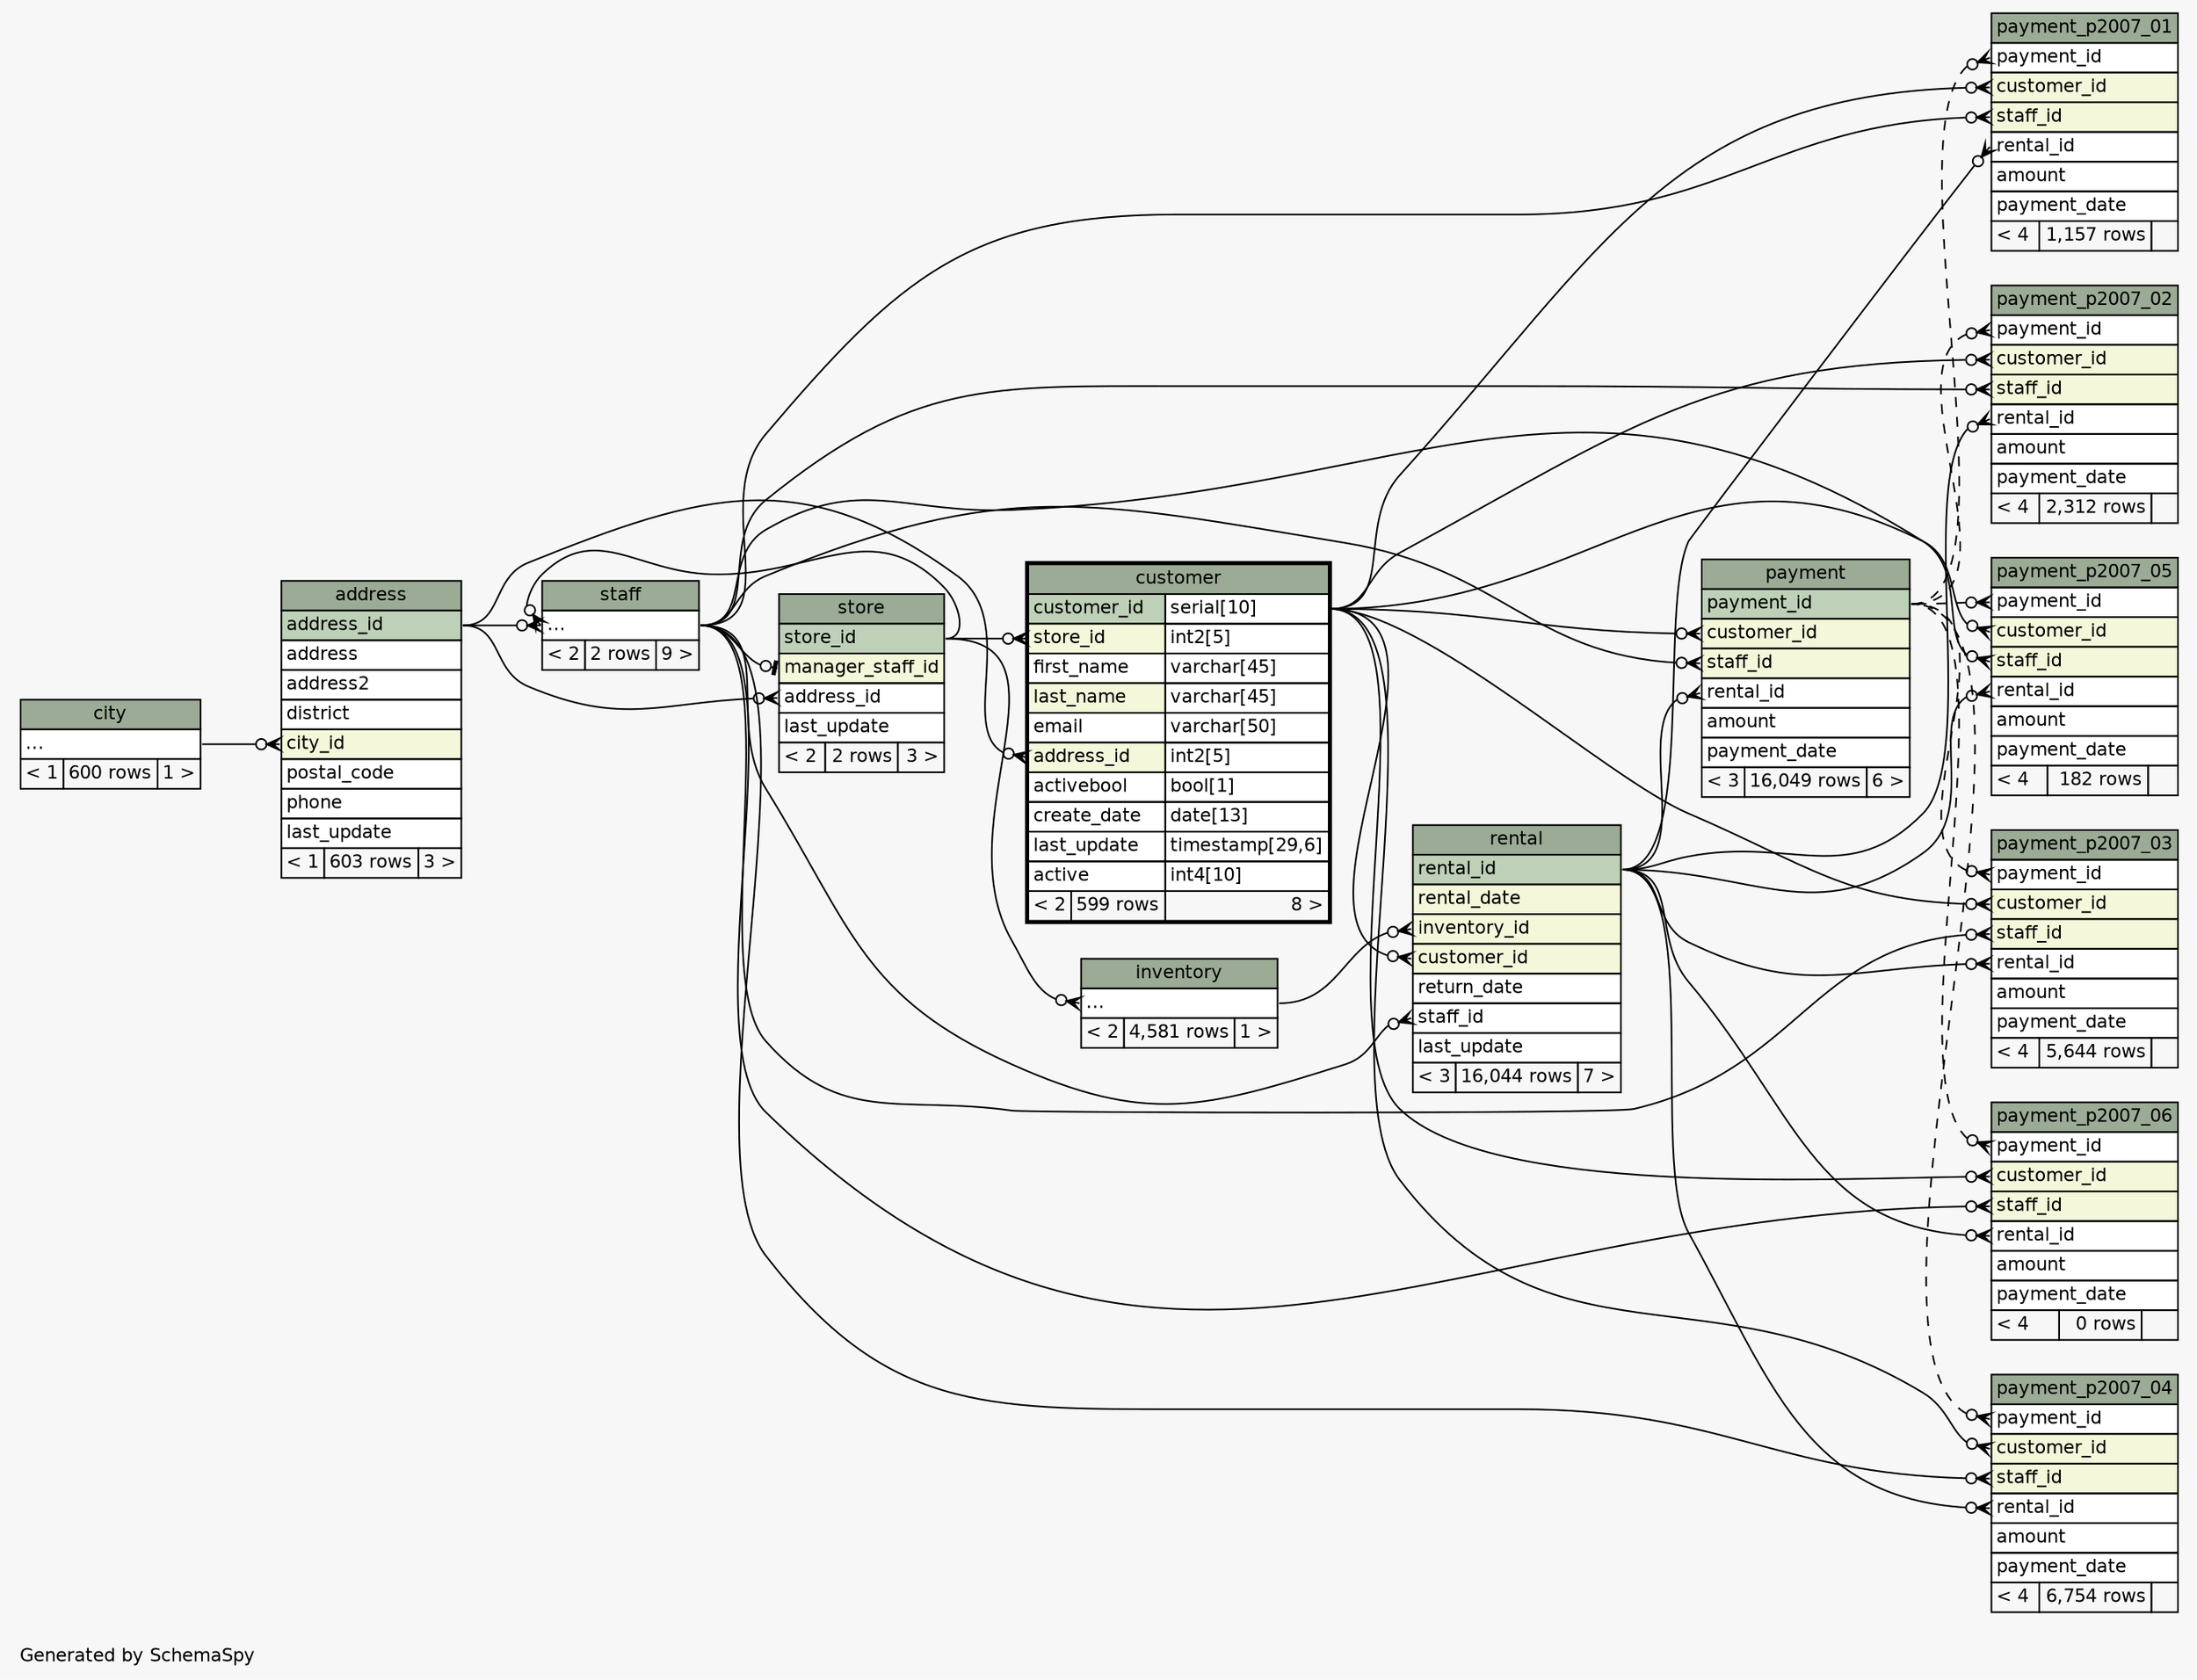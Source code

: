 // dot 2.26.3 on Linux 3.0.0-19-generic
// SchemaSpy rev 590
digraph "impliedTwoDegreesRelationshipsDiagram" {
  graph [
    rankdir="RL"
    bgcolor="#f7f7f7"
    label="\nGenerated by SchemaSpy"
    labeljust="l"
    nodesep="0.18"
    ranksep="0.46"
    fontname="Helvetica"
    fontsize="11"
  ];
  node [
    fontname="Helvetica"
    fontsize="11"
    shape="plaintext"
  ];
  edge [
    arrowsize="0.8"
  ];
  "address":"city_id":w -> "city":"elipses":e [arrowhead=none dir=back arrowtail=crowodot];
  "customer":"address_id":w -> "address":"address_id":e [arrowhead=none dir=back arrowtail=crowodot];
  "customer":"store_id":w -> "store":"store_id":e [arrowhead=none dir=back arrowtail=crowodot];
  "inventory":"elipses":w -> "store":"store_id":e [arrowhead=none dir=back arrowtail=crowodot];
  "payment":"customer_id":w -> "customer":"customer_id.type":e [arrowhead=none dir=back arrowtail=crowodot];
  "payment":"rental_id":w -> "rental":"rental_id":e [arrowhead=none dir=back arrowtail=crowodot];
  "payment":"staff_id":w -> "staff":"elipses":e [arrowhead=none dir=back arrowtail=crowodot];
  "payment_p2007_01":"customer_id":w -> "customer":"customer_id.type":e [arrowhead=none dir=back arrowtail=crowodot];
  "payment_p2007_01":"payment_id":w -> "payment":"payment_id":e [arrowhead=none dir=back arrowtail=crowodot style=dashed];
  "payment_p2007_01":"rental_id":w -> "rental":"rental_id":e [arrowhead=none dir=back arrowtail=crowodot];
  "payment_p2007_01":"staff_id":w -> "staff":"elipses":e [arrowhead=none dir=back arrowtail=crowodot];
  "payment_p2007_02":"customer_id":w -> "customer":"customer_id.type":e [arrowhead=none dir=back arrowtail=crowodot];
  "payment_p2007_02":"payment_id":w -> "payment":"payment_id":e [arrowhead=none dir=back arrowtail=crowodot style=dashed];
  "payment_p2007_02":"rental_id":w -> "rental":"rental_id":e [arrowhead=none dir=back arrowtail=crowodot];
  "payment_p2007_02":"staff_id":w -> "staff":"elipses":e [arrowhead=none dir=back arrowtail=crowodot];
  "payment_p2007_03":"customer_id":w -> "customer":"customer_id.type":e [arrowhead=none dir=back arrowtail=crowodot];
  "payment_p2007_03":"payment_id":w -> "payment":"payment_id":e [arrowhead=none dir=back arrowtail=crowodot style=dashed];
  "payment_p2007_03":"rental_id":w -> "rental":"rental_id":e [arrowhead=none dir=back arrowtail=crowodot];
  "payment_p2007_03":"staff_id":w -> "staff":"elipses":e [arrowhead=none dir=back arrowtail=crowodot];
  "payment_p2007_04":"customer_id":w -> "customer":"customer_id.type":e [arrowhead=none dir=back arrowtail=crowodot];
  "payment_p2007_04":"payment_id":w -> "payment":"payment_id":e [arrowhead=none dir=back arrowtail=crowodot style=dashed];
  "payment_p2007_04":"rental_id":w -> "rental":"rental_id":e [arrowhead=none dir=back arrowtail=crowodot];
  "payment_p2007_04":"staff_id":w -> "staff":"elipses":e [arrowhead=none dir=back arrowtail=crowodot];
  "payment_p2007_05":"customer_id":w -> "customer":"customer_id.type":e [arrowhead=none dir=back arrowtail=crowodot];
  "payment_p2007_05":"payment_id":w -> "payment":"payment_id":e [arrowhead=none dir=back arrowtail=crowodot style=dashed];
  "payment_p2007_05":"rental_id":w -> "rental":"rental_id":e [arrowhead=none dir=back arrowtail=crowodot];
  "payment_p2007_05":"staff_id":w -> "staff":"elipses":e [arrowhead=none dir=back arrowtail=crowodot];
  "payment_p2007_06":"customer_id":w -> "customer":"customer_id.type":e [arrowhead=none dir=back arrowtail=crowodot];
  "payment_p2007_06":"payment_id":w -> "payment":"payment_id":e [arrowhead=none dir=back arrowtail=crowodot style=dashed];
  "payment_p2007_06":"rental_id":w -> "rental":"rental_id":e [arrowhead=none dir=back arrowtail=crowodot];
  "payment_p2007_06":"staff_id":w -> "staff":"elipses":e [arrowhead=none dir=back arrowtail=crowodot];
  "rental":"customer_id":w -> "customer":"customer_id.type":e [arrowhead=none dir=back arrowtail=crowodot];
  "rental":"inventory_id":w -> "inventory":"elipses":e [arrowhead=none dir=back arrowtail=crowodot];
  "rental":"staff_id":w -> "staff":"elipses":e [arrowhead=none dir=back arrowtail=crowodot];
  "staff":"elipses":w -> "address":"address_id":e [arrowhead=none dir=back arrowtail=crowodot];
  "staff":"elipses":w -> "store":"store_id":e [arrowhead=none dir=back arrowtail=crowodot];
  "store":"address_id":w -> "address":"address_id":e [arrowhead=none dir=back arrowtail=crowodot];
  "store":"manager_staff_id":w -> "staff":"elipses":e [arrowhead=none dir=back arrowtail=teeodot];
  "address" [
    label=<
    <TABLE BORDER="0" CELLBORDER="1" CELLSPACING="0" BGCOLOR="#ffffff">
      <TR><TD COLSPAN="3" BGCOLOR="#9bab96" ALIGN="CENTER">address</TD></TR>
      <TR><TD PORT="address_id" COLSPAN="3" BGCOLOR="#bed1b8" ALIGN="LEFT">address_id</TD></TR>
      <TR><TD PORT="address" COLSPAN="3" ALIGN="LEFT">address</TD></TR>
      <TR><TD PORT="address2" COLSPAN="3" ALIGN="LEFT">address2</TD></TR>
      <TR><TD PORT="district" COLSPAN="3" ALIGN="LEFT">district</TD></TR>
      <TR><TD PORT="city_id" COLSPAN="3" BGCOLOR="#f4f7da" ALIGN="LEFT">city_id</TD></TR>
      <TR><TD PORT="postal_code" COLSPAN="3" ALIGN="LEFT">postal_code</TD></TR>
      <TR><TD PORT="phone" COLSPAN="3" ALIGN="LEFT">phone</TD></TR>
      <TR><TD PORT="last_update" COLSPAN="3" ALIGN="LEFT">last_update</TD></TR>
      <TR><TD ALIGN="LEFT" BGCOLOR="#f7f7f7">&lt; 1</TD><TD ALIGN="RIGHT" BGCOLOR="#f7f7f7">603 rows</TD><TD ALIGN="RIGHT" BGCOLOR="#f7f7f7">3 &gt;</TD></TR>
    </TABLE>>
    URL="address.html"
    tooltip="address"
  ];
  "city" [
    label=<
    <TABLE BORDER="0" CELLBORDER="1" CELLSPACING="0" BGCOLOR="#ffffff">
      <TR><TD COLSPAN="3" BGCOLOR="#9bab96" ALIGN="CENTER">city</TD></TR>
      <TR><TD PORT="elipses" COLSPAN="3" ALIGN="LEFT">...</TD></TR>
      <TR><TD ALIGN="LEFT" BGCOLOR="#f7f7f7">&lt; 1</TD><TD ALIGN="RIGHT" BGCOLOR="#f7f7f7">600 rows</TD><TD ALIGN="RIGHT" BGCOLOR="#f7f7f7">1 &gt;</TD></TR>
    </TABLE>>
    URL="city.html"
    tooltip="city"
  ];
  "customer" [
    label=<
    <TABLE BORDER="2" CELLBORDER="1" CELLSPACING="0" BGCOLOR="#ffffff">
      <TR><TD COLSPAN="3" BGCOLOR="#9bab96" ALIGN="CENTER">customer</TD></TR>
      <TR><TD PORT="customer_id" COLSPAN="2" BGCOLOR="#bed1b8" ALIGN="LEFT">customer_id</TD><TD PORT="customer_id.type" ALIGN="LEFT">serial[10]</TD></TR>
      <TR><TD PORT="store_id" COLSPAN="2" BGCOLOR="#f4f7da" ALIGN="LEFT">store_id</TD><TD PORT="store_id.type" ALIGN="LEFT">int2[5]</TD></TR>
      <TR><TD PORT="first_name" COLSPAN="2" ALIGN="LEFT">first_name</TD><TD PORT="first_name.type" ALIGN="LEFT">varchar[45]</TD></TR>
      <TR><TD PORT="last_name" COLSPAN="2" BGCOLOR="#f4f7da" ALIGN="LEFT">last_name</TD><TD PORT="last_name.type" ALIGN="LEFT">varchar[45]</TD></TR>
      <TR><TD PORT="email" COLSPAN="2" ALIGN="LEFT">email</TD><TD PORT="email.type" ALIGN="LEFT">varchar[50]</TD></TR>
      <TR><TD PORT="address_id" COLSPAN="2" BGCOLOR="#f4f7da" ALIGN="LEFT">address_id</TD><TD PORT="address_id.type" ALIGN="LEFT">int2[5]</TD></TR>
      <TR><TD PORT="activebool" COLSPAN="2" ALIGN="LEFT">activebool</TD><TD PORT="activebool.type" ALIGN="LEFT">bool[1]</TD></TR>
      <TR><TD PORT="create_date" COLSPAN="2" ALIGN="LEFT">create_date</TD><TD PORT="create_date.type" ALIGN="LEFT">date[13]</TD></TR>
      <TR><TD PORT="last_update" COLSPAN="2" ALIGN="LEFT">last_update</TD><TD PORT="last_update.type" ALIGN="LEFT">timestamp[29,6]</TD></TR>
      <TR><TD PORT="active" COLSPAN="2" ALIGN="LEFT">active</TD><TD PORT="active.type" ALIGN="LEFT">int4[10]</TD></TR>
      <TR><TD ALIGN="LEFT" BGCOLOR="#f7f7f7">&lt; 2</TD><TD ALIGN="RIGHT" BGCOLOR="#f7f7f7">599 rows</TD><TD ALIGN="RIGHT" BGCOLOR="#f7f7f7">8 &gt;</TD></TR>
    </TABLE>>
    URL="customer.html"
    tooltip="customer"
  ];
  "inventory" [
    label=<
    <TABLE BORDER="0" CELLBORDER="1" CELLSPACING="0" BGCOLOR="#ffffff">
      <TR><TD COLSPAN="3" BGCOLOR="#9bab96" ALIGN="CENTER">inventory</TD></TR>
      <TR><TD PORT="elipses" COLSPAN="3" ALIGN="LEFT">...</TD></TR>
      <TR><TD ALIGN="LEFT" BGCOLOR="#f7f7f7">&lt; 2</TD><TD ALIGN="RIGHT" BGCOLOR="#f7f7f7">4,581 rows</TD><TD ALIGN="RIGHT" BGCOLOR="#f7f7f7">1 &gt;</TD></TR>
    </TABLE>>
    URL="inventory.html"
    tooltip="inventory"
  ];
  "payment" [
    label=<
    <TABLE BORDER="0" CELLBORDER="1" CELLSPACING="0" BGCOLOR="#ffffff">
      <TR><TD COLSPAN="3" BGCOLOR="#9bab96" ALIGN="CENTER">payment</TD></TR>
      <TR><TD PORT="payment_id" COLSPAN="3" BGCOLOR="#bed1b8" ALIGN="LEFT">payment_id</TD></TR>
      <TR><TD PORT="customer_id" COLSPAN="3" BGCOLOR="#f4f7da" ALIGN="LEFT">customer_id</TD></TR>
      <TR><TD PORT="staff_id" COLSPAN="3" BGCOLOR="#f4f7da" ALIGN="LEFT">staff_id</TD></TR>
      <TR><TD PORT="rental_id" COLSPAN="3" ALIGN="LEFT">rental_id</TD></TR>
      <TR><TD PORT="amount" COLSPAN="3" ALIGN="LEFT">amount</TD></TR>
      <TR><TD PORT="payment_date" COLSPAN="3" ALIGN="LEFT">payment_date</TD></TR>
      <TR><TD ALIGN="LEFT" BGCOLOR="#f7f7f7">&lt; 3</TD><TD ALIGN="RIGHT" BGCOLOR="#f7f7f7">16,049 rows</TD><TD ALIGN="RIGHT" BGCOLOR="#f7f7f7">6 &gt;</TD></TR>
    </TABLE>>
    URL="payment.html"
    tooltip="payment"
  ];
  "payment_p2007_01" [
    label=<
    <TABLE BORDER="0" CELLBORDER="1" CELLSPACING="0" BGCOLOR="#ffffff">
      <TR><TD COLSPAN="3" BGCOLOR="#9bab96" ALIGN="CENTER">payment_p2007_01</TD></TR>
      <TR><TD PORT="payment_id" COLSPAN="3" ALIGN="LEFT">payment_id</TD></TR>
      <TR><TD PORT="customer_id" COLSPAN="3" BGCOLOR="#f4f7da" ALIGN="LEFT">customer_id</TD></TR>
      <TR><TD PORT="staff_id" COLSPAN="3" BGCOLOR="#f4f7da" ALIGN="LEFT">staff_id</TD></TR>
      <TR><TD PORT="rental_id" COLSPAN="3" ALIGN="LEFT">rental_id</TD></TR>
      <TR><TD PORT="amount" COLSPAN="3" ALIGN="LEFT">amount</TD></TR>
      <TR><TD PORT="payment_date" COLSPAN="3" ALIGN="LEFT">payment_date</TD></TR>
      <TR><TD ALIGN="LEFT" BGCOLOR="#f7f7f7">&lt; 4</TD><TD ALIGN="RIGHT" BGCOLOR="#f7f7f7">1,157 rows</TD><TD ALIGN="RIGHT" BGCOLOR="#f7f7f7">  </TD></TR>
    </TABLE>>
    URL="payment_p2007_01.html"
    tooltip="payment_p2007_01"
  ];
  "payment_p2007_02" [
    label=<
    <TABLE BORDER="0" CELLBORDER="1" CELLSPACING="0" BGCOLOR="#ffffff">
      <TR><TD COLSPAN="3" BGCOLOR="#9bab96" ALIGN="CENTER">payment_p2007_02</TD></TR>
      <TR><TD PORT="payment_id" COLSPAN="3" ALIGN="LEFT">payment_id</TD></TR>
      <TR><TD PORT="customer_id" COLSPAN="3" BGCOLOR="#f4f7da" ALIGN="LEFT">customer_id</TD></TR>
      <TR><TD PORT="staff_id" COLSPAN="3" BGCOLOR="#f4f7da" ALIGN="LEFT">staff_id</TD></TR>
      <TR><TD PORT="rental_id" COLSPAN="3" ALIGN="LEFT">rental_id</TD></TR>
      <TR><TD PORT="amount" COLSPAN="3" ALIGN="LEFT">amount</TD></TR>
      <TR><TD PORT="payment_date" COLSPAN="3" ALIGN="LEFT">payment_date</TD></TR>
      <TR><TD ALIGN="LEFT" BGCOLOR="#f7f7f7">&lt; 4</TD><TD ALIGN="RIGHT" BGCOLOR="#f7f7f7">2,312 rows</TD><TD ALIGN="RIGHT" BGCOLOR="#f7f7f7">  </TD></TR>
    </TABLE>>
    URL="payment_p2007_02.html"
    tooltip="payment_p2007_02"
  ];
  "payment_p2007_03" [
    label=<
    <TABLE BORDER="0" CELLBORDER="1" CELLSPACING="0" BGCOLOR="#ffffff">
      <TR><TD COLSPAN="3" BGCOLOR="#9bab96" ALIGN="CENTER">payment_p2007_03</TD></TR>
      <TR><TD PORT="payment_id" COLSPAN="3" ALIGN="LEFT">payment_id</TD></TR>
      <TR><TD PORT="customer_id" COLSPAN="3" BGCOLOR="#f4f7da" ALIGN="LEFT">customer_id</TD></TR>
      <TR><TD PORT="staff_id" COLSPAN="3" BGCOLOR="#f4f7da" ALIGN="LEFT">staff_id</TD></TR>
      <TR><TD PORT="rental_id" COLSPAN="3" ALIGN="LEFT">rental_id</TD></TR>
      <TR><TD PORT="amount" COLSPAN="3" ALIGN="LEFT">amount</TD></TR>
      <TR><TD PORT="payment_date" COLSPAN="3" ALIGN="LEFT">payment_date</TD></TR>
      <TR><TD ALIGN="LEFT" BGCOLOR="#f7f7f7">&lt; 4</TD><TD ALIGN="RIGHT" BGCOLOR="#f7f7f7">5,644 rows</TD><TD ALIGN="RIGHT" BGCOLOR="#f7f7f7">  </TD></TR>
    </TABLE>>
    URL="payment_p2007_03.html"
    tooltip="payment_p2007_03"
  ];
  "payment_p2007_04" [
    label=<
    <TABLE BORDER="0" CELLBORDER="1" CELLSPACING="0" BGCOLOR="#ffffff">
      <TR><TD COLSPAN="3" BGCOLOR="#9bab96" ALIGN="CENTER">payment_p2007_04</TD></TR>
      <TR><TD PORT="payment_id" COLSPAN="3" ALIGN="LEFT">payment_id</TD></TR>
      <TR><TD PORT="customer_id" COLSPAN="3" BGCOLOR="#f4f7da" ALIGN="LEFT">customer_id</TD></TR>
      <TR><TD PORT="staff_id" COLSPAN="3" BGCOLOR="#f4f7da" ALIGN="LEFT">staff_id</TD></TR>
      <TR><TD PORT="rental_id" COLSPAN="3" ALIGN="LEFT">rental_id</TD></TR>
      <TR><TD PORT="amount" COLSPAN="3" ALIGN="LEFT">amount</TD></TR>
      <TR><TD PORT="payment_date" COLSPAN="3" ALIGN="LEFT">payment_date</TD></TR>
      <TR><TD ALIGN="LEFT" BGCOLOR="#f7f7f7">&lt; 4</TD><TD ALIGN="RIGHT" BGCOLOR="#f7f7f7">6,754 rows</TD><TD ALIGN="RIGHT" BGCOLOR="#f7f7f7">  </TD></TR>
    </TABLE>>
    URL="payment_p2007_04.html"
    tooltip="payment_p2007_04"
  ];
  "payment_p2007_05" [
    label=<
    <TABLE BORDER="0" CELLBORDER="1" CELLSPACING="0" BGCOLOR="#ffffff">
      <TR><TD COLSPAN="3" BGCOLOR="#9bab96" ALIGN="CENTER">payment_p2007_05</TD></TR>
      <TR><TD PORT="payment_id" COLSPAN="3" ALIGN="LEFT">payment_id</TD></TR>
      <TR><TD PORT="customer_id" COLSPAN="3" BGCOLOR="#f4f7da" ALIGN="LEFT">customer_id</TD></TR>
      <TR><TD PORT="staff_id" COLSPAN="3" BGCOLOR="#f4f7da" ALIGN="LEFT">staff_id</TD></TR>
      <TR><TD PORT="rental_id" COLSPAN="3" ALIGN="LEFT">rental_id</TD></TR>
      <TR><TD PORT="amount" COLSPAN="3" ALIGN="LEFT">amount</TD></TR>
      <TR><TD PORT="payment_date" COLSPAN="3" ALIGN="LEFT">payment_date</TD></TR>
      <TR><TD ALIGN="LEFT" BGCOLOR="#f7f7f7">&lt; 4</TD><TD ALIGN="RIGHT" BGCOLOR="#f7f7f7">182 rows</TD><TD ALIGN="RIGHT" BGCOLOR="#f7f7f7">  </TD></TR>
    </TABLE>>
    URL="payment_p2007_05.html"
    tooltip="payment_p2007_05"
  ];
  "payment_p2007_06" [
    label=<
    <TABLE BORDER="0" CELLBORDER="1" CELLSPACING="0" BGCOLOR="#ffffff">
      <TR><TD COLSPAN="3" BGCOLOR="#9bab96" ALIGN="CENTER">payment_p2007_06</TD></TR>
      <TR><TD PORT="payment_id" COLSPAN="3" ALIGN="LEFT">payment_id</TD></TR>
      <TR><TD PORT="customer_id" COLSPAN="3" BGCOLOR="#f4f7da" ALIGN="LEFT">customer_id</TD></TR>
      <TR><TD PORT="staff_id" COLSPAN="3" BGCOLOR="#f4f7da" ALIGN="LEFT">staff_id</TD></TR>
      <TR><TD PORT="rental_id" COLSPAN="3" ALIGN="LEFT">rental_id</TD></TR>
      <TR><TD PORT="amount" COLSPAN="3" ALIGN="LEFT">amount</TD></TR>
      <TR><TD PORT="payment_date" COLSPAN="3" ALIGN="LEFT">payment_date</TD></TR>
      <TR><TD ALIGN="LEFT" BGCOLOR="#f7f7f7">&lt; 4</TD><TD ALIGN="RIGHT" BGCOLOR="#f7f7f7">0 rows</TD><TD ALIGN="RIGHT" BGCOLOR="#f7f7f7">  </TD></TR>
    </TABLE>>
    URL="payment_p2007_06.html"
    tooltip="payment_p2007_06"
  ];
  "rental" [
    label=<
    <TABLE BORDER="0" CELLBORDER="1" CELLSPACING="0" BGCOLOR="#ffffff">
      <TR><TD COLSPAN="3" BGCOLOR="#9bab96" ALIGN="CENTER">rental</TD></TR>
      <TR><TD PORT="rental_id" COLSPAN="3" BGCOLOR="#bed1b8" ALIGN="LEFT">rental_id</TD></TR>
      <TR><TD PORT="rental_date" COLSPAN="3" BGCOLOR="#f4f7da" ALIGN="LEFT">rental_date</TD></TR>
      <TR><TD PORT="inventory_id" COLSPAN="3" BGCOLOR="#f4f7da" ALIGN="LEFT">inventory_id</TD></TR>
      <TR><TD PORT="customer_id" COLSPAN="3" BGCOLOR="#f4f7da" ALIGN="LEFT">customer_id</TD></TR>
      <TR><TD PORT="return_date" COLSPAN="3" ALIGN="LEFT">return_date</TD></TR>
      <TR><TD PORT="staff_id" COLSPAN="3" ALIGN="LEFT">staff_id</TD></TR>
      <TR><TD PORT="last_update" COLSPAN="3" ALIGN="LEFT">last_update</TD></TR>
      <TR><TD ALIGN="LEFT" BGCOLOR="#f7f7f7">&lt; 3</TD><TD ALIGN="RIGHT" BGCOLOR="#f7f7f7">16,044 rows</TD><TD ALIGN="RIGHT" BGCOLOR="#f7f7f7">7 &gt;</TD></TR>
    </TABLE>>
    URL="rental.html"
    tooltip="rental"
  ];
  "staff" [
    label=<
    <TABLE BORDER="0" CELLBORDER="1" CELLSPACING="0" BGCOLOR="#ffffff">
      <TR><TD COLSPAN="3" BGCOLOR="#9bab96" ALIGN="CENTER">staff</TD></TR>
      <TR><TD PORT="elipses" COLSPAN="3" ALIGN="LEFT">...</TD></TR>
      <TR><TD ALIGN="LEFT" BGCOLOR="#f7f7f7">&lt; 2</TD><TD ALIGN="RIGHT" BGCOLOR="#f7f7f7">2 rows</TD><TD ALIGN="RIGHT" BGCOLOR="#f7f7f7">9 &gt;</TD></TR>
    </TABLE>>
    URL="staff.html"
    tooltip="staff"
  ];
  "store" [
    label=<
    <TABLE BORDER="0" CELLBORDER="1" CELLSPACING="0" BGCOLOR="#ffffff">
      <TR><TD COLSPAN="3" BGCOLOR="#9bab96" ALIGN="CENTER">store</TD></TR>
      <TR><TD PORT="store_id" COLSPAN="3" BGCOLOR="#bed1b8" ALIGN="LEFT">store_id</TD></TR>
      <TR><TD PORT="manager_staff_id" COLSPAN="3" BGCOLOR="#f4f7da" ALIGN="LEFT">manager_staff_id</TD></TR>
      <TR><TD PORT="address_id" COLSPAN="3" ALIGN="LEFT">address_id</TD></TR>
      <TR><TD PORT="last_update" COLSPAN="3" ALIGN="LEFT">last_update</TD></TR>
      <TR><TD ALIGN="LEFT" BGCOLOR="#f7f7f7">&lt; 2</TD><TD ALIGN="RIGHT" BGCOLOR="#f7f7f7">2 rows</TD><TD ALIGN="RIGHT" BGCOLOR="#f7f7f7">3 &gt;</TD></TR>
    </TABLE>>
    URL="store.html"
    tooltip="store"
  ];
}
